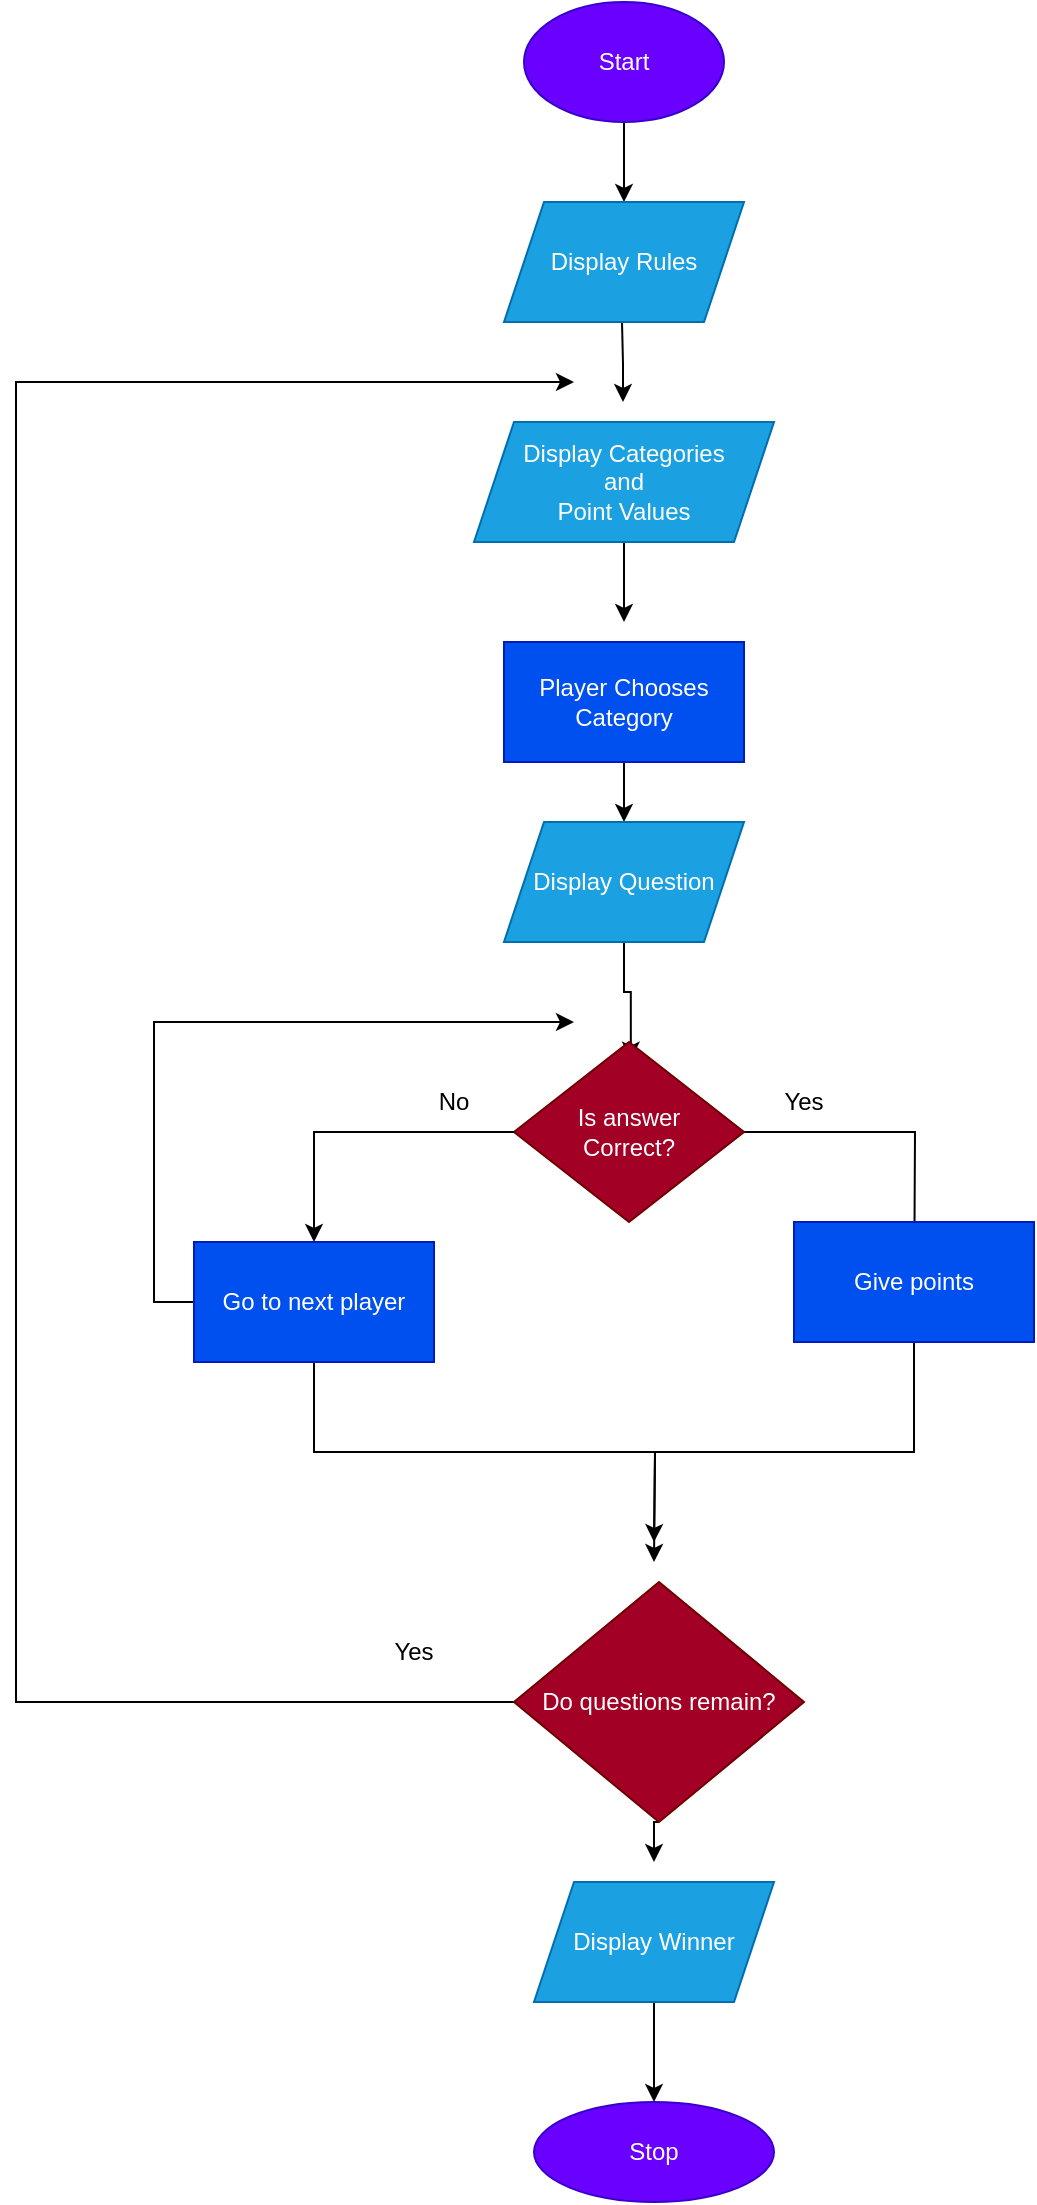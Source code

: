 <mxfile version="24.7.8">
  <diagram name="Page-1" id="4rItOwXHYWyU1KRgPuvz">
    <mxGraphModel dx="1313" dy="836" grid="1" gridSize="10" guides="1" tooltips="1" connect="1" arrows="1" fold="1" page="1" pageScale="1" pageWidth="850" pageHeight="1100" math="0" shadow="0">
      <root>
        <mxCell id="0" />
        <mxCell id="1" parent="0" />
        <mxCell id="tPcDwZmhXK6yZi1jCEWX-2" style="edgeStyle=orthogonalEdgeStyle;rounded=0;orthogonalLoop=1;jettySize=auto;html=1;exitX=0.5;exitY=1;exitDx=0;exitDy=0;" edge="1" parent="1" source="tPcDwZmhXK6yZi1jCEWX-1">
          <mxGeometry relative="1" as="geometry">
            <mxPoint x="425" y="100" as="targetPoint" />
          </mxGeometry>
        </mxCell>
        <mxCell id="tPcDwZmhXK6yZi1jCEWX-1" value="Start" style="ellipse;whiteSpace=wrap;html=1;fillColor=#6a00ff;fontColor=#ffffff;strokeColor=#3700CC;" vertex="1" parent="1">
          <mxGeometry x="375" width="100" height="60" as="geometry" />
        </mxCell>
        <mxCell id="tPcDwZmhXK6yZi1jCEWX-4" style="edgeStyle=orthogonalEdgeStyle;rounded=0;orthogonalLoop=1;jettySize=auto;html=1;exitX=0.5;exitY=1;exitDx=0;exitDy=0;" edge="1" parent="1">
          <mxGeometry relative="1" as="geometry">
            <mxPoint x="424.5" y="200" as="targetPoint" />
            <mxPoint x="424" y="160" as="sourcePoint" />
          </mxGeometry>
        </mxCell>
        <mxCell id="tPcDwZmhXK6yZi1jCEWX-6" value="Display Rules" style="shape=parallelogram;perimeter=parallelogramPerimeter;whiteSpace=wrap;html=1;fixedSize=1;fillColor=#1ba1e2;fontColor=#ffffff;strokeColor=#006EAF;" vertex="1" parent="1">
          <mxGeometry x="365" y="100" width="120" height="60" as="geometry" />
        </mxCell>
        <mxCell id="tPcDwZmhXK6yZi1jCEWX-8" style="edgeStyle=orthogonalEdgeStyle;rounded=0;orthogonalLoop=1;jettySize=auto;html=1;exitX=0.5;exitY=1;exitDx=0;exitDy=0;" edge="1" parent="1" source="tPcDwZmhXK6yZi1jCEWX-7">
          <mxGeometry relative="1" as="geometry">
            <mxPoint x="425" y="310" as="targetPoint" />
          </mxGeometry>
        </mxCell>
        <mxCell id="tPcDwZmhXK6yZi1jCEWX-7" value="&lt;span style=&quot;color: rgb(255, 255, 255);&quot;&gt;Display Categories&lt;/span&gt;&lt;div style=&quot;color: rgb(255, 255, 255);&quot;&gt;and&lt;/div&gt;&lt;div style=&quot;color: rgb(255, 255, 255);&quot;&gt;Point Values&lt;/div&gt;" style="shape=parallelogram;perimeter=parallelogramPerimeter;whiteSpace=wrap;html=1;fixedSize=1;fillColor=#1ba1e2;fontColor=#ffffff;strokeColor=#006EAF;" vertex="1" parent="1">
          <mxGeometry x="350" y="210" width="150" height="60" as="geometry" />
        </mxCell>
        <mxCell id="tPcDwZmhXK6yZi1jCEWX-12" style="edgeStyle=orthogonalEdgeStyle;rounded=0;orthogonalLoop=1;jettySize=auto;html=1;exitX=0.5;exitY=1;exitDx=0;exitDy=0;" edge="1" parent="1" source="tPcDwZmhXK6yZi1jCEWX-10" target="tPcDwZmhXK6yZi1jCEWX-13">
          <mxGeometry relative="1" as="geometry">
            <mxPoint x="425" y="420" as="targetPoint" />
          </mxGeometry>
        </mxCell>
        <mxCell id="tPcDwZmhXK6yZi1jCEWX-10" value="Player Chooses&lt;div&gt;Category&lt;/div&gt;" style="rounded=0;whiteSpace=wrap;html=1;fillColor=#0050ef;fontColor=#ffffff;strokeColor=#001DBC;" vertex="1" parent="1">
          <mxGeometry x="365" y="320" width="120" height="60" as="geometry" />
        </mxCell>
        <mxCell id="tPcDwZmhXK6yZi1jCEWX-14" style="edgeStyle=orthogonalEdgeStyle;rounded=0;orthogonalLoop=1;jettySize=auto;html=1;exitX=0.5;exitY=1;exitDx=0;exitDy=0;entryX=0.508;entryY=0.098;entryDx=0;entryDy=0;entryPerimeter=0;" edge="1" parent="1" source="tPcDwZmhXK6yZi1jCEWX-13" target="tPcDwZmhXK6yZi1jCEWX-17">
          <mxGeometry relative="1" as="geometry">
            <mxPoint x="425" y="510" as="targetPoint" />
          </mxGeometry>
        </mxCell>
        <mxCell id="tPcDwZmhXK6yZi1jCEWX-13" value="Display Question" style="shape=parallelogram;perimeter=parallelogramPerimeter;whiteSpace=wrap;html=1;fixedSize=1;fillColor=#1ba1e2;fontColor=#ffffff;strokeColor=#006EAF;" vertex="1" parent="1">
          <mxGeometry x="365" y="410" width="120" height="60" as="geometry" />
        </mxCell>
        <mxCell id="tPcDwZmhXK6yZi1jCEWX-25" style="edgeStyle=orthogonalEdgeStyle;rounded=0;orthogonalLoop=1;jettySize=auto;html=1;exitX=1;exitY=0.5;exitDx=0;exitDy=0;" edge="1" parent="1" source="tPcDwZmhXK6yZi1jCEWX-17">
          <mxGeometry relative="1" as="geometry">
            <mxPoint x="570" y="660" as="targetPoint" />
          </mxGeometry>
        </mxCell>
        <mxCell id="tPcDwZmhXK6yZi1jCEWX-17" value="Is answer&lt;div&gt;Correct?&lt;/div&gt;" style="rhombus;whiteSpace=wrap;html=1;fillColor=#a20025;fontColor=#ffffff;strokeColor=#6F0000;" vertex="1" parent="1">
          <mxGeometry x="370" y="520" width="115" height="90" as="geometry" />
        </mxCell>
        <mxCell id="tPcDwZmhXK6yZi1jCEWX-21" value="Yes" style="text;html=1;align=center;verticalAlign=middle;whiteSpace=wrap;rounded=0;" vertex="1" parent="1">
          <mxGeometry x="485" y="535" width="60" height="30" as="geometry" />
        </mxCell>
        <mxCell id="tPcDwZmhXK6yZi1jCEWX-23" value="No" style="text;html=1;align=center;verticalAlign=middle;whiteSpace=wrap;rounded=0;" vertex="1" parent="1">
          <mxGeometry x="310" y="535" width="60" height="30" as="geometry" />
        </mxCell>
        <mxCell id="tPcDwZmhXK6yZi1jCEWX-31" style="edgeStyle=orthogonalEdgeStyle;rounded=0;orthogonalLoop=1;jettySize=auto;html=1;exitX=0.5;exitY=1;exitDx=0;exitDy=0;" edge="1" parent="1" source="tPcDwZmhXK6yZi1jCEWX-26">
          <mxGeometry relative="1" as="geometry">
            <mxPoint x="440" y="780" as="targetPoint" />
          </mxGeometry>
        </mxCell>
        <mxCell id="tPcDwZmhXK6yZi1jCEWX-26" value="Give points" style="rounded=0;whiteSpace=wrap;html=1;fillColor=#0050ef;fontColor=#ffffff;strokeColor=#001DBC;" vertex="1" parent="1">
          <mxGeometry x="510" y="610" width="120" height="60" as="geometry" />
        </mxCell>
        <mxCell id="tPcDwZmhXK6yZi1jCEWX-29" value="" style="edgeStyle=orthogonalEdgeStyle;rounded=0;orthogonalLoop=1;jettySize=auto;html=1;exitX=0;exitY=0.5;exitDx=0;exitDy=0;" edge="1" parent="1" source="tPcDwZmhXK6yZi1jCEWX-17" target="tPcDwZmhXK6yZi1jCEWX-27">
          <mxGeometry relative="1" as="geometry">
            <mxPoint x="280" y="670" as="targetPoint" />
            <mxPoint x="370" y="565" as="sourcePoint" />
          </mxGeometry>
        </mxCell>
        <mxCell id="tPcDwZmhXK6yZi1jCEWX-30" style="edgeStyle=orthogonalEdgeStyle;rounded=0;orthogonalLoop=1;jettySize=auto;html=1;exitX=0;exitY=0.5;exitDx=0;exitDy=0;" edge="1" parent="1" source="tPcDwZmhXK6yZi1jCEWX-27">
          <mxGeometry relative="1" as="geometry">
            <mxPoint x="400" y="510" as="targetPoint" />
            <Array as="points">
              <mxPoint x="190" y="650" />
              <mxPoint x="190" y="510" />
            </Array>
          </mxGeometry>
        </mxCell>
        <mxCell id="tPcDwZmhXK6yZi1jCEWX-32" style="edgeStyle=orthogonalEdgeStyle;rounded=0;orthogonalLoop=1;jettySize=auto;html=1;exitX=0.5;exitY=1;exitDx=0;exitDy=0;" edge="1" parent="1" source="tPcDwZmhXK6yZi1jCEWX-27">
          <mxGeometry relative="1" as="geometry">
            <mxPoint x="440" y="770" as="targetPoint" />
          </mxGeometry>
        </mxCell>
        <mxCell id="tPcDwZmhXK6yZi1jCEWX-27" value="Go to next player" style="rounded=0;whiteSpace=wrap;html=1;fillColor=#0050ef;fontColor=#ffffff;strokeColor=#001DBC;" vertex="1" parent="1">
          <mxGeometry x="210" y="620" width="120" height="60" as="geometry" />
        </mxCell>
        <mxCell id="tPcDwZmhXK6yZi1jCEWX-34" style="edgeStyle=orthogonalEdgeStyle;rounded=0;orthogonalLoop=1;jettySize=auto;html=1;exitX=0;exitY=0.5;exitDx=0;exitDy=0;" edge="1" parent="1" source="tPcDwZmhXK6yZi1jCEWX-33">
          <mxGeometry relative="1" as="geometry">
            <mxPoint x="400" y="190" as="targetPoint" />
            <Array as="points">
              <mxPoint x="121" y="850" />
            </Array>
          </mxGeometry>
        </mxCell>
        <mxCell id="tPcDwZmhXK6yZi1jCEWX-37" style="edgeStyle=orthogonalEdgeStyle;rounded=0;orthogonalLoop=1;jettySize=auto;html=1;exitX=0.5;exitY=1;exitDx=0;exitDy=0;" edge="1" parent="1" source="tPcDwZmhXK6yZi1jCEWX-33">
          <mxGeometry relative="1" as="geometry">
            <mxPoint x="440" y="930" as="targetPoint" />
          </mxGeometry>
        </mxCell>
        <mxCell id="tPcDwZmhXK6yZi1jCEWX-33" value="Do questions remain?" style="rhombus;whiteSpace=wrap;html=1;fillColor=#a20025;fontColor=#ffffff;strokeColor=#6F0000;" vertex="1" parent="1">
          <mxGeometry x="370" y="790" width="145" height="120" as="geometry" />
        </mxCell>
        <mxCell id="tPcDwZmhXK6yZi1jCEWX-35" value="Yes" style="text;html=1;align=center;verticalAlign=middle;whiteSpace=wrap;rounded=0;" vertex="1" parent="1">
          <mxGeometry x="290" y="810" width="60" height="30" as="geometry" />
        </mxCell>
        <mxCell id="tPcDwZmhXK6yZi1jCEWX-40" style="edgeStyle=orthogonalEdgeStyle;rounded=0;orthogonalLoop=1;jettySize=auto;html=1;exitX=0.5;exitY=1;exitDx=0;exitDy=0;" edge="1" parent="1" source="tPcDwZmhXK6yZi1jCEWX-39" target="tPcDwZmhXK6yZi1jCEWX-41">
          <mxGeometry relative="1" as="geometry">
            <mxPoint x="440" y="1040" as="targetPoint" />
          </mxGeometry>
        </mxCell>
        <mxCell id="tPcDwZmhXK6yZi1jCEWX-39" value="Display Winner" style="shape=parallelogram;perimeter=parallelogramPerimeter;whiteSpace=wrap;html=1;fixedSize=1;fillColor=#1ba1e2;fontColor=#ffffff;strokeColor=#006EAF;" vertex="1" parent="1">
          <mxGeometry x="380" y="940" width="120" height="60" as="geometry" />
        </mxCell>
        <mxCell id="tPcDwZmhXK6yZi1jCEWX-41" value="Stop" style="ellipse;whiteSpace=wrap;html=1;fillColor=#6a00ff;fontColor=#ffffff;strokeColor=#3700CC;" vertex="1" parent="1">
          <mxGeometry x="380" y="1050" width="120" height="50" as="geometry" />
        </mxCell>
      </root>
    </mxGraphModel>
  </diagram>
</mxfile>
